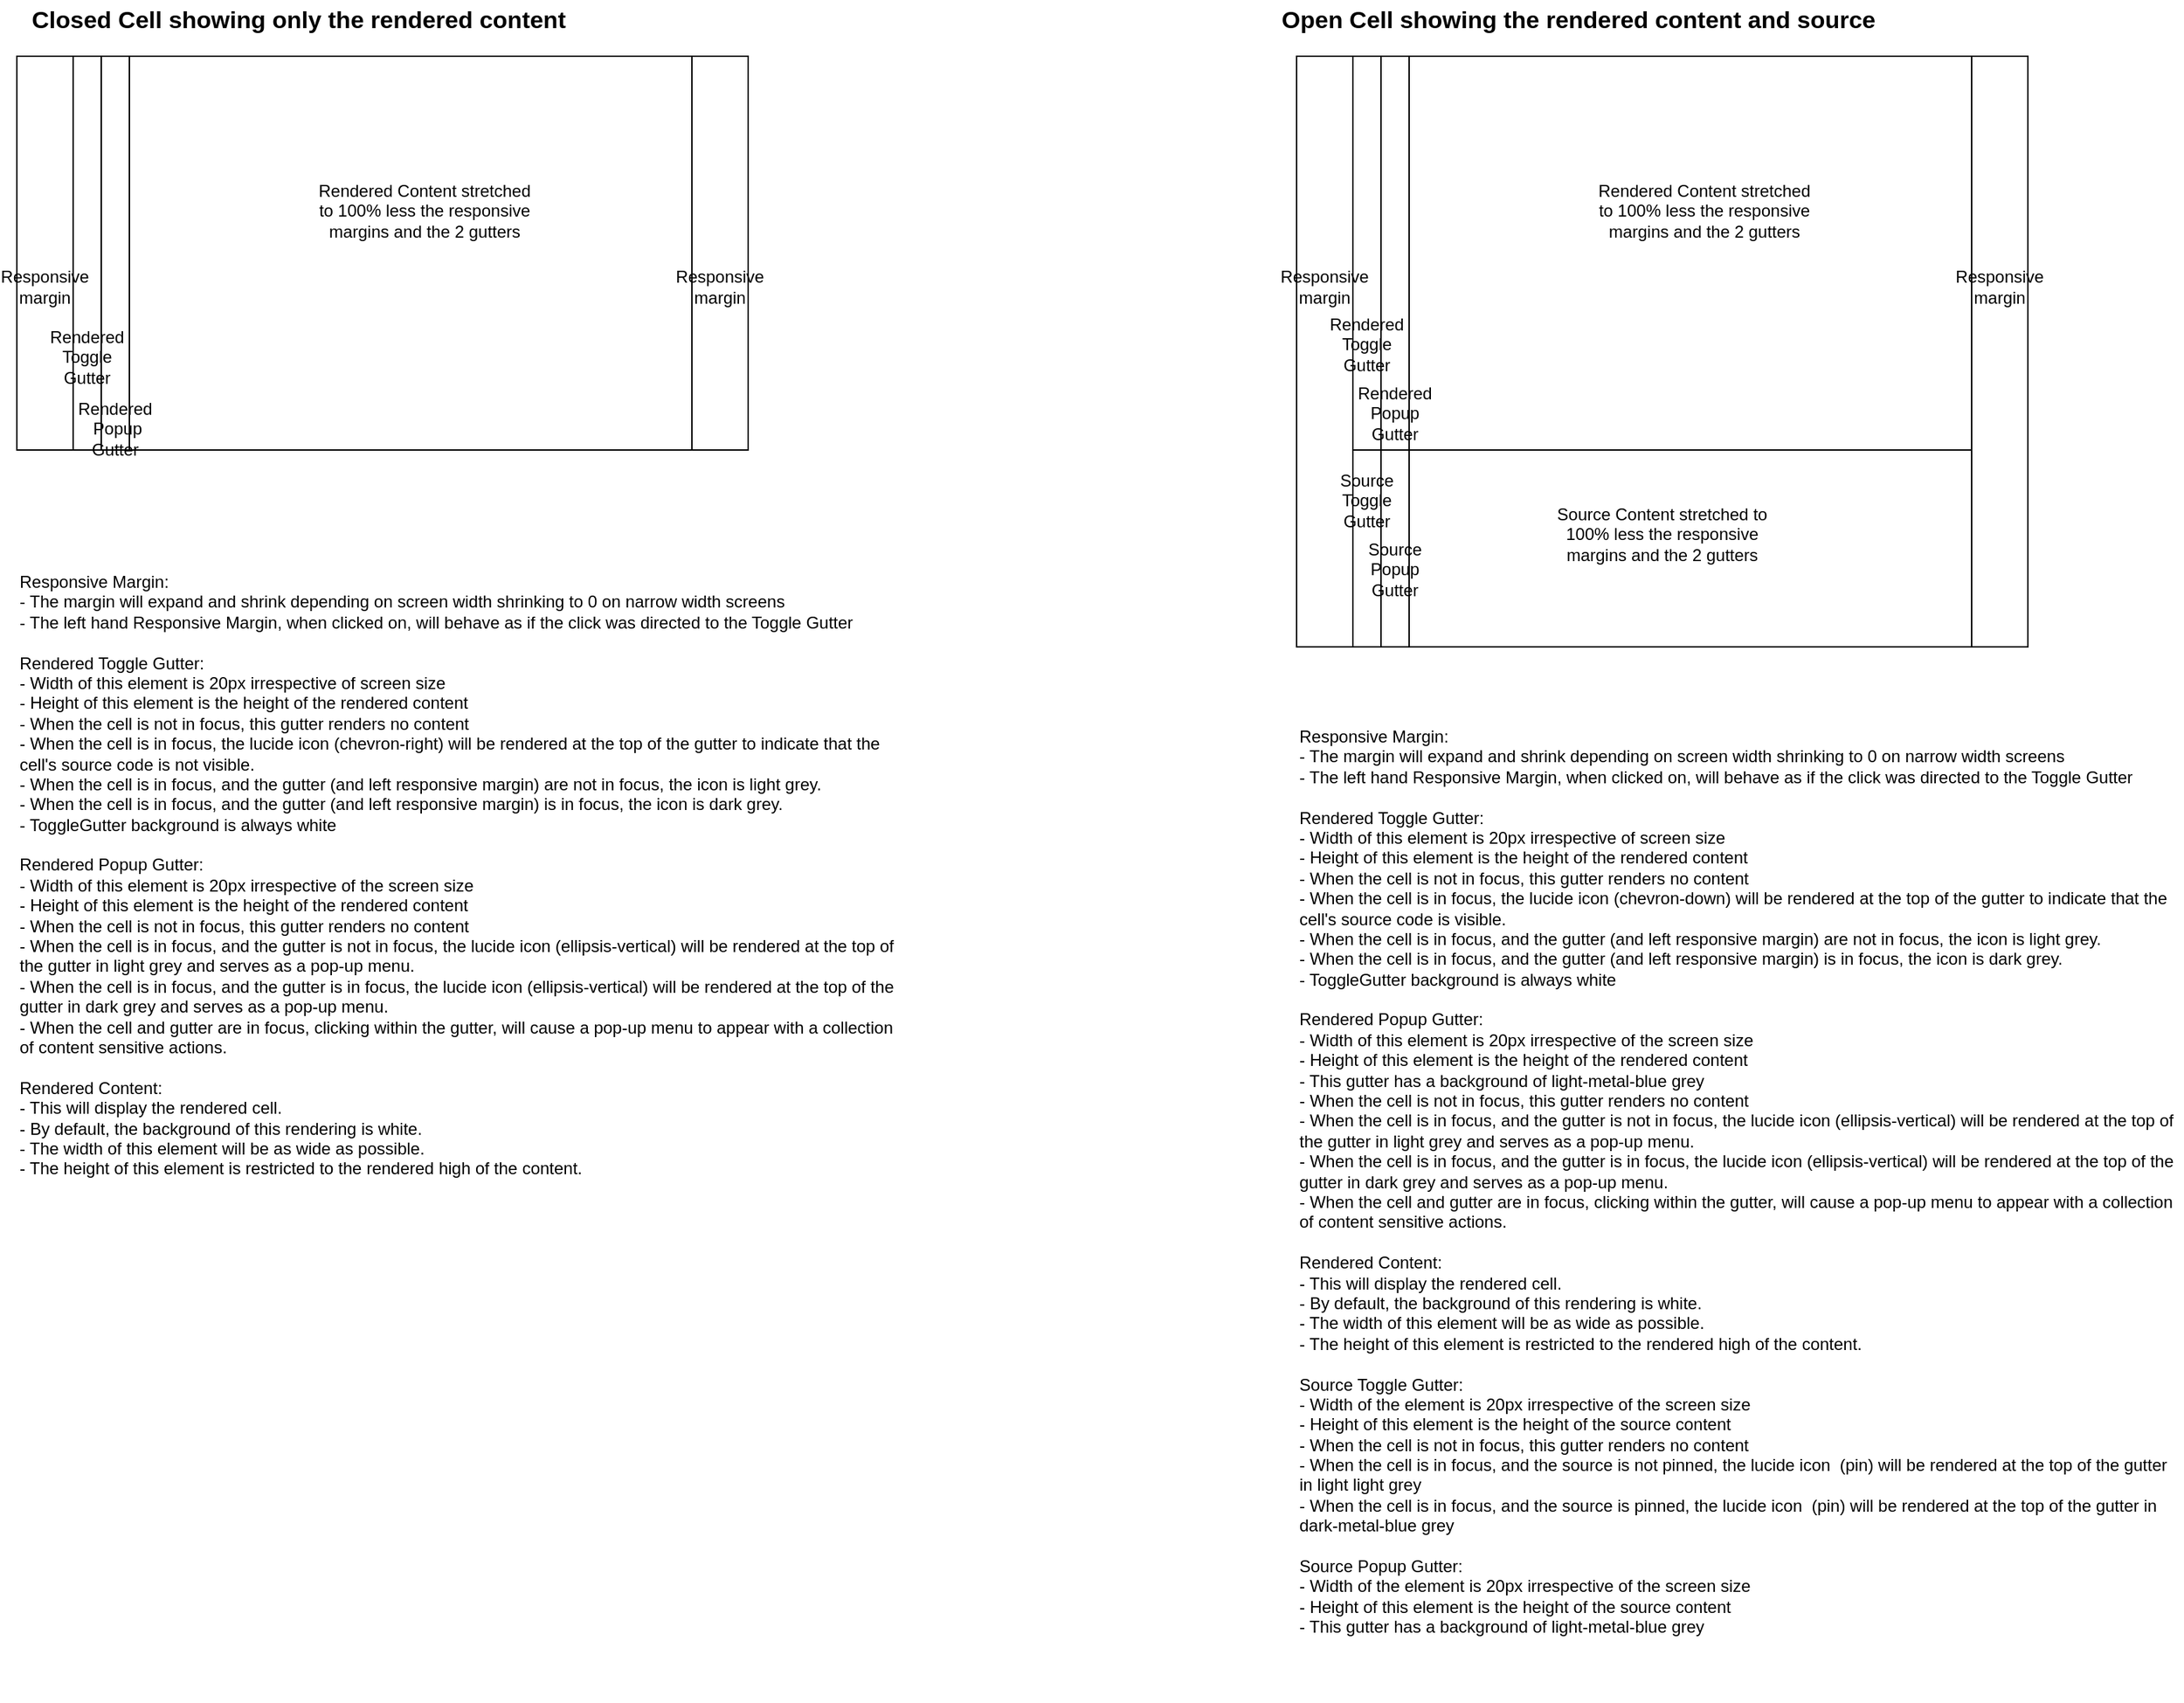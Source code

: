 <mxfile version="28.1.0">
  <diagram name="Page-1" id="v8kcRsboXOkJTreoNOFN">
    <mxGraphModel dx="1139" dy="667" grid="1" gridSize="10" guides="1" tooltips="1" connect="1" arrows="1" fold="1" page="0" pageScale="1" pageWidth="850" pageHeight="1100" math="0" shadow="0">
      <root>
        <mxCell id="0" />
        <mxCell id="1" parent="0" />
        <mxCell id="AnTes73A0zcBJoY5SzQ1-1" value="" style="rounded=0;whiteSpace=wrap;html=1;" parent="1" vertex="1">
          <mxGeometry x="200" y="40" width="400" height="280" as="geometry" />
        </mxCell>
        <mxCell id="AnTes73A0zcBJoY5SzQ1-3" value="" style="rounded=0;whiteSpace=wrap;html=1;" parent="1" vertex="1">
          <mxGeometry x="180" y="40" width="20" height="280" as="geometry" />
        </mxCell>
        <mxCell id="AnTes73A0zcBJoY5SzQ1-4" value="" style="rounded=0;whiteSpace=wrap;html=1;" parent="1" vertex="1">
          <mxGeometry x="160" y="40" width="20" height="280" as="geometry" />
        </mxCell>
        <mxCell id="AnTes73A0zcBJoY5SzQ1-5" value="" style="rounded=0;whiteSpace=wrap;html=1;strokeColor=default;align=center;verticalAlign=middle;fontFamily=Helvetica;fontSize=12;fontColor=default;fillColor=default;" parent="1" vertex="1">
          <mxGeometry x="120" y="40" width="40" height="280" as="geometry" />
        </mxCell>
        <mxCell id="AnTes73A0zcBJoY5SzQ1-6" value="" style="rounded=0;whiteSpace=wrap;html=1;strokeColor=default;align=center;verticalAlign=middle;fontFamily=Helvetica;fontSize=12;fontColor=default;fillColor=default;" parent="1" vertex="1">
          <mxGeometry x="600" y="40" width="40" height="280" as="geometry" />
        </mxCell>
        <mxCell id="AnTes73A0zcBJoY5SzQ1-7" value="&lt;font style=&quot;font-size: 17px;&quot;&gt;&lt;b&gt;Closed Cell showing only the rendered content&lt;/b&gt;&lt;/font&gt;" style="text;html=1;align=center;verticalAlign=middle;resizable=0;points=[];autosize=1;strokeColor=none;fillColor=none;" parent="1" vertex="1">
          <mxGeometry x="120" width="400" height="30" as="geometry" />
        </mxCell>
        <mxCell id="AnTes73A0zcBJoY5SzQ1-8" value="Responsive margin" style="text;html=1;align=center;verticalAlign=middle;whiteSpace=wrap;rounded=0;" parent="1" vertex="1">
          <mxGeometry x="590" y="189" width="60" height="30" as="geometry" />
        </mxCell>
        <mxCell id="AnTes73A0zcBJoY5SzQ1-9" value="Responsive margin" style="text;html=1;align=center;verticalAlign=middle;whiteSpace=wrap;rounded=0;" parent="1" vertex="1">
          <mxGeometry x="110" y="189" width="60" height="30" as="geometry" />
        </mxCell>
        <mxCell id="AnTes73A0zcBJoY5SzQ1-10" value="Rendered Content stretched to 100% less the responsive margins and the 2 gutters" style="text;html=1;align=center;verticalAlign=middle;whiteSpace=wrap;rounded=0;" parent="1" vertex="1">
          <mxGeometry x="330" y="100" width="160" height="100" as="geometry" />
        </mxCell>
        <mxCell id="Hk6lh6S93i9iXvIj0dQF-1" value="Rendered Toggle Gutter" style="text;html=1;align=center;verticalAlign=middle;whiteSpace=wrap;rounded=0;" vertex="1" parent="1">
          <mxGeometry x="140" y="239" width="60" height="30" as="geometry" />
        </mxCell>
        <mxCell id="Hk6lh6S93i9iXvIj0dQF-2" value="Rendered &amp;nbsp;Popup Gutter" style="text;html=1;align=center;verticalAlign=middle;whiteSpace=wrap;rounded=0;" vertex="1" parent="1">
          <mxGeometry x="160" y="290" width="60" height="30" as="geometry" />
        </mxCell>
        <mxCell id="Hk6lh6S93i9iXvIj0dQF-4" value="Responsive Margin:&lt;div&gt;- The margin will expand and shrink depending on screen width shrinking to 0 on narrow width screens&lt;/div&gt;&lt;div&gt;- The left hand Responsive Margin, when clicked on, will behave as if the click was directed to the Toggle Gutter&lt;/div&gt;&lt;div&gt;&lt;br&gt;&lt;/div&gt;&lt;div&gt;Rendered Toggle Gutter:&lt;/div&gt;&lt;div&gt;- Width of this element is 20px irrespective of screen size&lt;/div&gt;&lt;div&gt;- Height of this element is the height of the rendered content&lt;/div&gt;&lt;div&gt;- When the cell is not in focus, this gutter renders no content&lt;/div&gt;&lt;div&gt;- When the cell is in focus, the lucide icon (chevron-right) will be rendered at the top of the gutter to indicate that the cell&#39;s source code is not visible.&lt;/div&gt;&lt;div&gt;- When the cell is in focus, and the gutter (and left responsive margin) are not in focus, the icon is light grey.&lt;/div&gt;&lt;div&gt;- When the cell is in focus, and the gutter (and left responsive margin) is in focus, the icon is dark grey.&lt;/div&gt;&lt;div&gt;- ToggleGutter background is always white&lt;/div&gt;&lt;div&gt;&lt;br&gt;&lt;/div&gt;&lt;div&gt;Rendered Popup Gutter:&lt;/div&gt;&lt;div&gt;- Width of this element is 20px irrespective of the screen size&lt;/div&gt;&lt;div&gt;- Height of this element is the height of the rendered content&lt;/div&gt;&lt;div&gt;- When the cell is not in focus, this gutter renders no content&lt;/div&gt;&lt;div&gt;- When the cell is in focus, and the gutter is not in focus, the lucide icon (ellipsis-vertical) will be rendered at the top of the gutter in light grey and serves as a pop-up menu.&lt;/div&gt;&lt;div&gt;- When the cell is in focus, and the gutter is in focus, the lucide icon (ellipsis-vertical) will be rendered at the top of the gutter in dark grey and serves as a pop-up menu.&lt;/div&gt;&lt;div&gt;- When the cell and gutter are in focus, clicking within the gutter, will cause a pop-up menu to appear with a collection of content sensitive actions.&lt;/div&gt;&lt;div&gt;&lt;br&gt;&lt;/div&gt;&lt;div&gt;Rendered Content:&lt;/div&gt;&lt;div&gt;- This will display the rendered cell.&lt;/div&gt;&lt;div&gt;- By default, the background of this rendering is white.&lt;/div&gt;&lt;div&gt;- The width of this element will be as wide as possible.&lt;/div&gt;&lt;div&gt;- The height of this element is restricted to the rendered high of the content.&lt;/div&gt;" style="text;html=1;align=left;verticalAlign=top;whiteSpace=wrap;rounded=0;" vertex="1" parent="1">
          <mxGeometry x="120" y="400" width="630" height="450" as="geometry" />
        </mxCell>
        <mxCell id="Hk6lh6S93i9iXvIj0dQF-5" value="" style="rounded=0;whiteSpace=wrap;html=1;" vertex="1" parent="1">
          <mxGeometry x="1110" y="40" width="400" height="280" as="geometry" />
        </mxCell>
        <mxCell id="Hk6lh6S93i9iXvIj0dQF-6" value="" style="rounded=0;whiteSpace=wrap;html=1;" vertex="1" parent="1">
          <mxGeometry x="1090" y="40" width="20" height="280" as="geometry" />
        </mxCell>
        <mxCell id="Hk6lh6S93i9iXvIj0dQF-7" value="" style="rounded=0;whiteSpace=wrap;html=1;" vertex="1" parent="1">
          <mxGeometry x="1070" y="40" width="20" height="280" as="geometry" />
        </mxCell>
        <mxCell id="Hk6lh6S93i9iXvIj0dQF-8" value="" style="rounded=0;whiteSpace=wrap;html=1;strokeColor=default;align=center;verticalAlign=middle;fontFamily=Helvetica;fontSize=12;fontColor=default;fillColor=default;" vertex="1" parent="1">
          <mxGeometry x="1030" y="40" width="40" height="420" as="geometry" />
        </mxCell>
        <mxCell id="Hk6lh6S93i9iXvIj0dQF-9" value="" style="rounded=0;whiteSpace=wrap;html=1;strokeColor=default;align=center;verticalAlign=middle;fontFamily=Helvetica;fontSize=12;fontColor=default;fillColor=default;" vertex="1" parent="1">
          <mxGeometry x="1510" y="40" width="40" height="420" as="geometry" />
        </mxCell>
        <mxCell id="Hk6lh6S93i9iXvIj0dQF-10" value="&lt;font style=&quot;font-size: 17px;&quot;&gt;&lt;b&gt;Open Cell showing the rendered content and source&lt;/b&gt;&lt;/font&gt;" style="text;html=1;align=center;verticalAlign=middle;resizable=0;points=[];autosize=1;strokeColor=none;fillColor=none;" vertex="1" parent="1">
          <mxGeometry x="1005" width="450" height="30" as="geometry" />
        </mxCell>
        <mxCell id="Hk6lh6S93i9iXvIj0dQF-11" value="Responsive margin" style="text;html=1;align=center;verticalAlign=middle;whiteSpace=wrap;rounded=0;" vertex="1" parent="1">
          <mxGeometry x="1500" y="189" width="60" height="30" as="geometry" />
        </mxCell>
        <mxCell id="Hk6lh6S93i9iXvIj0dQF-12" value="Responsive margin" style="text;html=1;align=center;verticalAlign=middle;whiteSpace=wrap;rounded=0;" vertex="1" parent="1">
          <mxGeometry x="1020" y="189" width="60" height="30" as="geometry" />
        </mxCell>
        <mxCell id="Hk6lh6S93i9iXvIj0dQF-13" value="Rendered Content stretched to 100% less the responsive margins and the 2 gutters" style="text;html=1;align=center;verticalAlign=middle;whiteSpace=wrap;rounded=0;" vertex="1" parent="1">
          <mxGeometry x="1240" y="100" width="160" height="100" as="geometry" />
        </mxCell>
        <mxCell id="Hk6lh6S93i9iXvIj0dQF-14" value="Rendered Toggle Gutter" style="text;html=1;align=center;verticalAlign=middle;whiteSpace=wrap;rounded=0;" vertex="1" parent="1">
          <mxGeometry x="1050" y="230" width="60" height="30" as="geometry" />
        </mxCell>
        <mxCell id="Hk6lh6S93i9iXvIj0dQF-15" value="Rendered Popup Gutter" style="text;html=1;align=center;verticalAlign=middle;whiteSpace=wrap;rounded=0;" vertex="1" parent="1">
          <mxGeometry x="1070" y="279" width="60" height="30" as="geometry" />
        </mxCell>
        <mxCell id="Hk6lh6S93i9iXvIj0dQF-17" value="" style="rounded=0;whiteSpace=wrap;html=1;" vertex="1" parent="1">
          <mxGeometry x="1110" y="320" width="400" height="140" as="geometry" />
        </mxCell>
        <mxCell id="Hk6lh6S93i9iXvIj0dQF-18" value="" style="rounded=0;whiteSpace=wrap;html=1;" vertex="1" parent="1">
          <mxGeometry x="1070" y="320" width="20" height="140" as="geometry" />
        </mxCell>
        <mxCell id="Hk6lh6S93i9iXvIj0dQF-19" value="" style="rounded=0;whiteSpace=wrap;html=1;" vertex="1" parent="1">
          <mxGeometry x="1090" y="320" width="20" height="140" as="geometry" />
        </mxCell>
        <mxCell id="Hk6lh6S93i9iXvIj0dQF-20" value="Source Content stretched to 100% less the responsive margins and the 2 gutters" style="text;html=1;align=center;verticalAlign=middle;whiteSpace=wrap;rounded=0;" vertex="1" parent="1">
          <mxGeometry x="1210" y="350" width="160" height="60" as="geometry" />
        </mxCell>
        <mxCell id="Hk6lh6S93i9iXvIj0dQF-21" value="Source Toggle Gutter" style="text;html=1;align=center;verticalAlign=middle;whiteSpace=wrap;rounded=0;" vertex="1" parent="1">
          <mxGeometry x="1050" y="340.5" width="60" height="30" as="geometry" />
        </mxCell>
        <mxCell id="Hk6lh6S93i9iXvIj0dQF-22" value="Source Popup Gutter" style="text;html=1;align=center;verticalAlign=middle;whiteSpace=wrap;rounded=0;" vertex="1" parent="1">
          <mxGeometry x="1070" y="389.5" width="60" height="30" as="geometry" />
        </mxCell>
        <mxCell id="Hk6lh6S93i9iXvIj0dQF-23" value="Responsive Margin:&lt;div&gt;- The margin will expand and shrink depending on screen width shrinking to 0 on narrow width screens&lt;/div&gt;&lt;div&gt;- The left hand Responsive Margin, when clicked on, will behave as if the click was directed to the Toggle Gutter&lt;/div&gt;&lt;div&gt;&lt;br&gt;&lt;/div&gt;&lt;div&gt;Rendered Toggle Gutter:&lt;/div&gt;&lt;div&gt;- Width of this element is 20px irrespective of screen size&lt;/div&gt;&lt;div&gt;- Height of this element is the height of the rendered content&lt;/div&gt;&lt;div&gt;- When the cell is not in focus, this gutter renders no content&lt;/div&gt;&lt;div&gt;- When the cell is in focus, the lucide icon (chevron-down) will be rendered at the top of the gutter to indicate that the cell&#39;s source code is visible.&lt;/div&gt;&lt;div&gt;- When the cell is in focus, and the gutter (and left responsive margin) are not in focus, the icon is light grey.&lt;/div&gt;&lt;div&gt;- When the cell is in focus, and the gutter (and left responsive margin) is in focus, the icon is dark grey.&lt;/div&gt;&lt;div&gt;- ToggleGutter background is always white&lt;/div&gt;&lt;div&gt;&lt;br&gt;&lt;/div&gt;&lt;div&gt;Rendered Popup Gutter:&lt;/div&gt;&lt;div&gt;- Width of this element is 20px irrespective of the screen size&lt;/div&gt;&lt;div&gt;- Height of this element is the height of the rendered content&lt;/div&gt;&lt;div&gt;- This gutter has a background of light-metal-blue grey&lt;/div&gt;&lt;div&gt;- When the cell is not in focus, this gutter renders no content&lt;/div&gt;&lt;div&gt;- When the cell is in focus, and the gutter is not in focus, the lucide icon (ellipsis-vertical) will be rendered at the top of the gutter in light grey and serves as a pop-up menu.&lt;/div&gt;&lt;div&gt;- When the cell is in focus, and the gutter is in focus, the lucide icon (ellipsis-vertical) will be rendered at the top of the gutter in dark grey and serves as a pop-up menu.&lt;/div&gt;&lt;div&gt;- When the cell and gutter are in focus, clicking within the gutter, will cause a pop-up menu to appear with a collection of content sensitive actions.&lt;/div&gt;&lt;div&gt;&lt;br&gt;&lt;/div&gt;&lt;div&gt;Rendered Content:&lt;/div&gt;&lt;div&gt;- This will display the rendered cell.&lt;/div&gt;&lt;div&gt;- By default, the background of this rendering is white.&lt;/div&gt;&lt;div&gt;- The width of this element will be as wide as possible.&lt;/div&gt;&lt;div&gt;- The height of this element is restricted to the rendered high of the content.&lt;/div&gt;&lt;div&gt;&lt;br&gt;&lt;/div&gt;&lt;div&gt;Source Toggle Gutter:&lt;/div&gt;&lt;div&gt;- Width of the element is 20px irrespective of the screen size&lt;/div&gt;&lt;div&gt;- Height of this element is the height of the source content&lt;/div&gt;&lt;div&gt;- When the cell is not in focus, this gutter renders no content&lt;/div&gt;&lt;div&gt;- When the cell is in focus, and the source is not pinned, the lucide icon &amp;nbsp;(pin) will be rendered at the top of the gutter in light light grey&lt;/div&gt;&lt;div&gt;&lt;div&gt;- When the cell is in focus, and the source is pinned, the lucide icon &amp;nbsp;(pin) will be rendered at the top of the gutter in dark-metal-blue grey&lt;/div&gt;&lt;/div&gt;&lt;div&gt;&lt;br&gt;&lt;/div&gt;&lt;div&gt;Source Popup Gutter:&lt;/div&gt;&lt;div&gt;&lt;div&gt;- Width of the element is 20px irrespective of the screen size&lt;/div&gt;&lt;div&gt;- Height of this element is the height of the source content&lt;/div&gt;&lt;/div&gt;&lt;div&gt;- This gutter has a background of light-metal-blue grey&lt;/div&gt;&lt;div&gt;&lt;br&gt;&lt;/div&gt;&lt;div&gt;&lt;br&gt;&lt;/div&gt;" style="text;html=1;align=left;verticalAlign=top;whiteSpace=wrap;rounded=0;" vertex="1" parent="1">
          <mxGeometry x="1030" y="510" width="630" height="700" as="geometry" />
        </mxCell>
      </root>
    </mxGraphModel>
  </diagram>
</mxfile>
